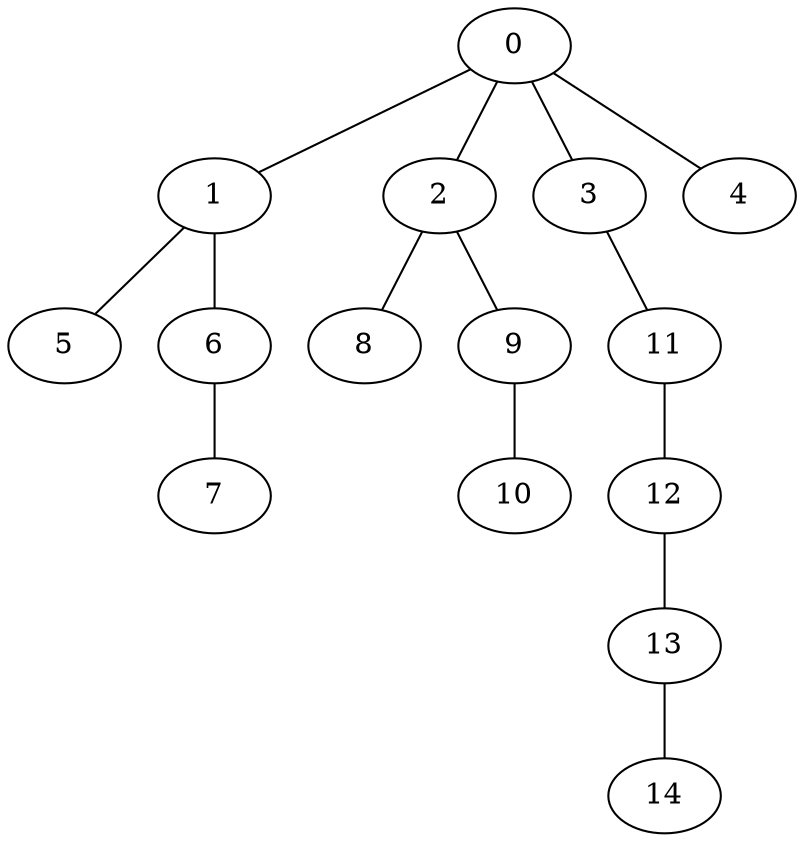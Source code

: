 strict graph "" {
	0 -- 1;
	0 -- 2;
	0 -- 3;
	0 -- 4;
	1 -- 5;
	1 -- 6;
	2 -- 8;
	2 -- 9;
	3 -- 11;
	11 -- 12;
	12 -- 13;
	13 -- 14;
	9 -- 10;
	6 -- 7;
}
